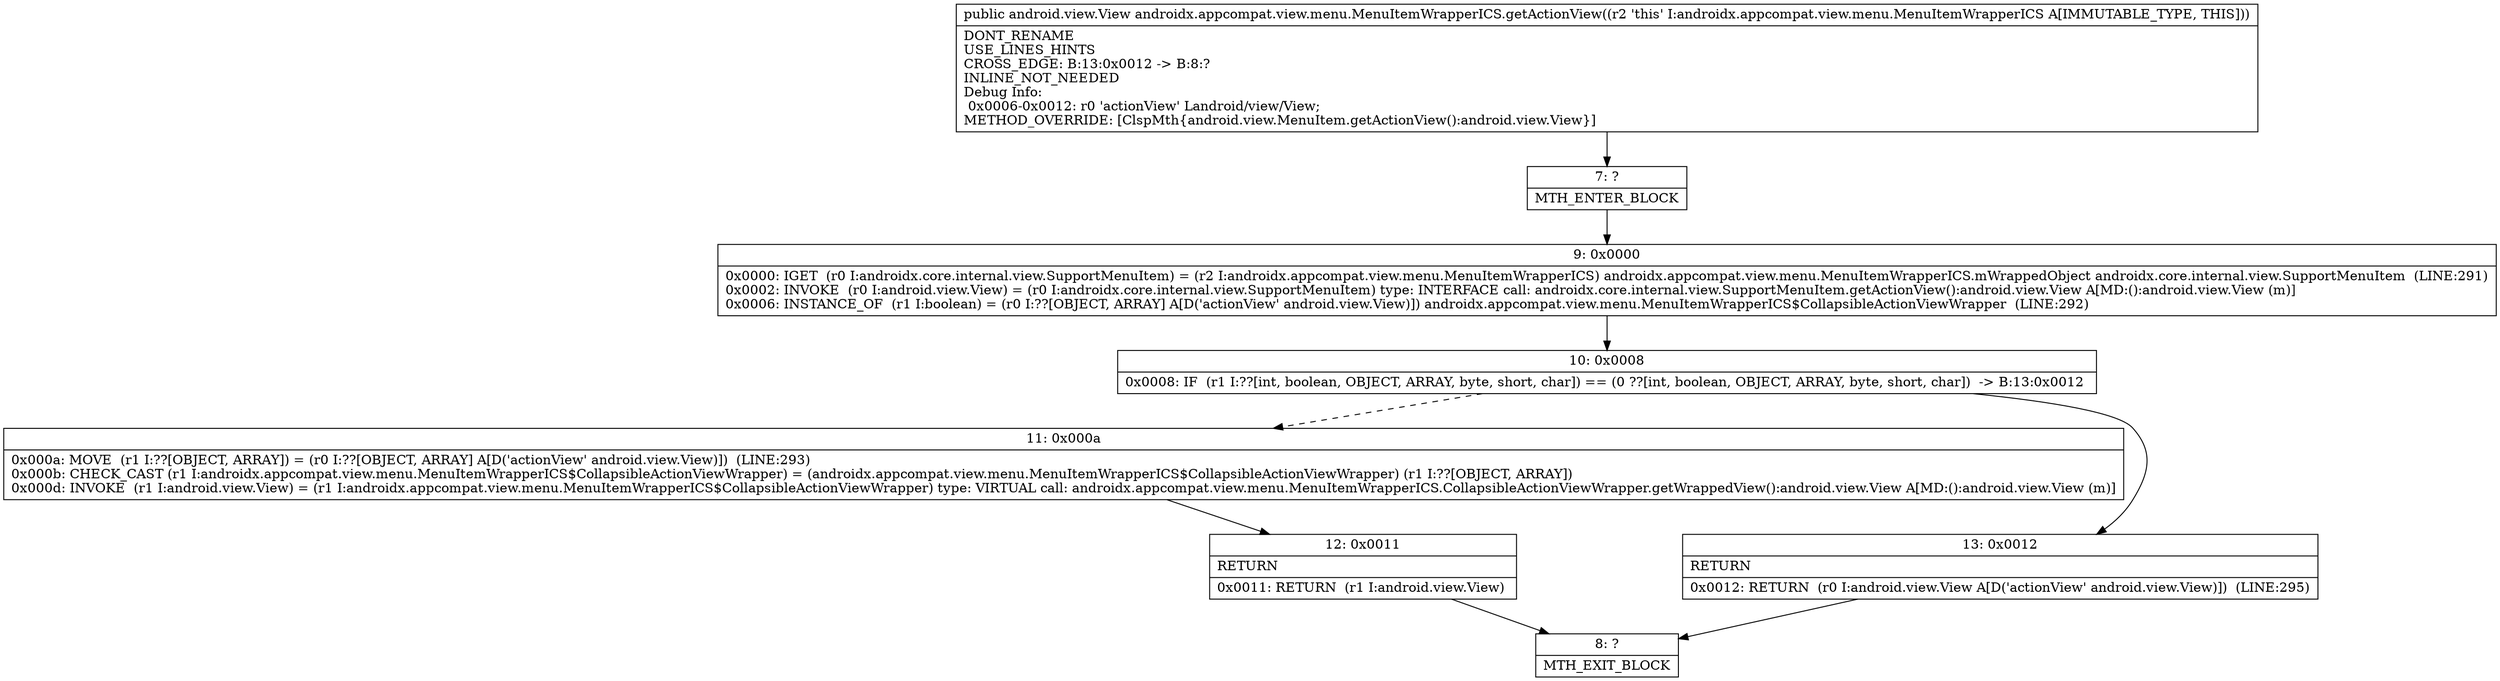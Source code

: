 digraph "CFG forandroidx.appcompat.view.menu.MenuItemWrapperICS.getActionView()Landroid\/view\/View;" {
Node_7 [shape=record,label="{7\:\ ?|MTH_ENTER_BLOCK\l}"];
Node_9 [shape=record,label="{9\:\ 0x0000|0x0000: IGET  (r0 I:androidx.core.internal.view.SupportMenuItem) = (r2 I:androidx.appcompat.view.menu.MenuItemWrapperICS) androidx.appcompat.view.menu.MenuItemWrapperICS.mWrappedObject androidx.core.internal.view.SupportMenuItem  (LINE:291)\l0x0002: INVOKE  (r0 I:android.view.View) = (r0 I:androidx.core.internal.view.SupportMenuItem) type: INTERFACE call: androidx.core.internal.view.SupportMenuItem.getActionView():android.view.View A[MD:():android.view.View (m)]\l0x0006: INSTANCE_OF  (r1 I:boolean) = (r0 I:??[OBJECT, ARRAY] A[D('actionView' android.view.View)]) androidx.appcompat.view.menu.MenuItemWrapperICS$CollapsibleActionViewWrapper  (LINE:292)\l}"];
Node_10 [shape=record,label="{10\:\ 0x0008|0x0008: IF  (r1 I:??[int, boolean, OBJECT, ARRAY, byte, short, char]) == (0 ??[int, boolean, OBJECT, ARRAY, byte, short, char])  \-\> B:13:0x0012 \l}"];
Node_11 [shape=record,label="{11\:\ 0x000a|0x000a: MOVE  (r1 I:??[OBJECT, ARRAY]) = (r0 I:??[OBJECT, ARRAY] A[D('actionView' android.view.View)])  (LINE:293)\l0x000b: CHECK_CAST (r1 I:androidx.appcompat.view.menu.MenuItemWrapperICS$CollapsibleActionViewWrapper) = (androidx.appcompat.view.menu.MenuItemWrapperICS$CollapsibleActionViewWrapper) (r1 I:??[OBJECT, ARRAY]) \l0x000d: INVOKE  (r1 I:android.view.View) = (r1 I:androidx.appcompat.view.menu.MenuItemWrapperICS$CollapsibleActionViewWrapper) type: VIRTUAL call: androidx.appcompat.view.menu.MenuItemWrapperICS.CollapsibleActionViewWrapper.getWrappedView():android.view.View A[MD:():android.view.View (m)]\l}"];
Node_12 [shape=record,label="{12\:\ 0x0011|RETURN\l|0x0011: RETURN  (r1 I:android.view.View) \l}"];
Node_8 [shape=record,label="{8\:\ ?|MTH_EXIT_BLOCK\l}"];
Node_13 [shape=record,label="{13\:\ 0x0012|RETURN\l|0x0012: RETURN  (r0 I:android.view.View A[D('actionView' android.view.View)])  (LINE:295)\l}"];
MethodNode[shape=record,label="{public android.view.View androidx.appcompat.view.menu.MenuItemWrapperICS.getActionView((r2 'this' I:androidx.appcompat.view.menu.MenuItemWrapperICS A[IMMUTABLE_TYPE, THIS]))  | DONT_RENAME\lUSE_LINES_HINTS\lCROSS_EDGE: B:13:0x0012 \-\> B:8:?\lINLINE_NOT_NEEDED\lDebug Info:\l  0x0006\-0x0012: r0 'actionView' Landroid\/view\/View;\lMETHOD_OVERRIDE: [ClspMth\{android.view.MenuItem.getActionView():android.view.View\}]\l}"];
MethodNode -> Node_7;Node_7 -> Node_9;
Node_9 -> Node_10;
Node_10 -> Node_11[style=dashed];
Node_10 -> Node_13;
Node_11 -> Node_12;
Node_12 -> Node_8;
Node_13 -> Node_8;
}

